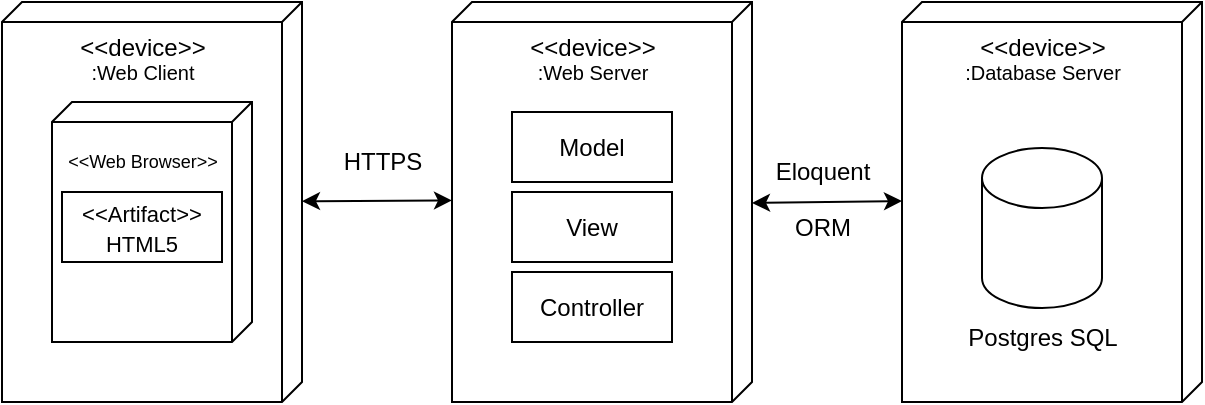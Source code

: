 <mxfile>
    <diagram id="RuVWcQDcicDYVoo3TPwb" name="Page-1">
        <mxGraphModel dx="583" dy="467" grid="1" gridSize="10" guides="1" tooltips="1" connect="1" arrows="1" fold="1" page="1" pageScale="1" pageWidth="850" pageHeight="1100" math="0" shadow="0">
            <root>
                <mxCell id="0"/>
                <mxCell id="1" parent="0"/>
                <mxCell id="2" value="" style="verticalAlign=top;align=left;spacingTop=8;spacingLeft=2;spacingRight=12;shape=cube;size=10;direction=south;fontStyle=4;html=1;whiteSpace=wrap;" parent="1" vertex="1">
                    <mxGeometry x="50" y="40" width="150" height="200" as="geometry"/>
                </mxCell>
                <mxCell id="3" value="" style="verticalAlign=top;align=left;spacingTop=8;spacingLeft=2;spacingRight=12;shape=cube;size=10;direction=south;fontStyle=4;html=1;whiteSpace=wrap;" parent="1" vertex="1">
                    <mxGeometry x="75" y="90" width="100" height="120" as="geometry"/>
                </mxCell>
                <mxCell id="4" value="&lt;font style=&quot;font-size: 11px;&quot;&gt;&amp;lt;&amp;lt;Artifact&amp;gt;&amp;gt;&lt;br&gt;HTML5&lt;/font&gt;" style="html=1;whiteSpace=wrap;" parent="1" vertex="1">
                    <mxGeometry x="80" y="135" width="80" height="35" as="geometry"/>
                </mxCell>
                <mxCell id="5" value="&amp;lt;&amp;lt;device&amp;gt;&amp;gt;" style="text;html=1;align=center;verticalAlign=middle;resizable=0;points=[];autosize=1;strokeColor=none;fillColor=none;" parent="1" vertex="1">
                    <mxGeometry x="75" y="48" width="90" height="30" as="geometry"/>
                </mxCell>
                <mxCell id="6" value="&lt;font style=&quot;font-size: 10px;&quot;&gt;:Web Client&lt;/font&gt;" style="text;html=1;align=center;verticalAlign=middle;resizable=0;points=[];autosize=1;strokeColor=none;fillColor=none;" parent="1" vertex="1">
                    <mxGeometry x="80" y="60" width="80" height="30" as="geometry"/>
                </mxCell>
                <mxCell id="7" value="&amp;lt;&amp;lt;Web Browser&amp;gt;&amp;gt;" style="text;html=1;align=center;verticalAlign=middle;resizable=0;points=[];autosize=1;strokeColor=none;fillColor=none;fontSize=9;" parent="1" vertex="1">
                    <mxGeometry x="70" y="110" width="100" height="20" as="geometry"/>
                </mxCell>
                <mxCell id="8" value="" style="verticalAlign=top;align=left;spacingTop=8;spacingLeft=2;spacingRight=12;shape=cube;size=10;direction=south;fontStyle=4;html=1;whiteSpace=wrap;" parent="1" vertex="1">
                    <mxGeometry x="275" y="40" width="150" height="200" as="geometry"/>
                </mxCell>
                <mxCell id="11" value="&amp;lt;&amp;lt;device&amp;gt;&amp;gt;" style="text;html=1;align=center;verticalAlign=middle;resizable=0;points=[];autosize=1;strokeColor=none;fillColor=none;" parent="1" vertex="1">
                    <mxGeometry x="300" y="48" width="90" height="30" as="geometry"/>
                </mxCell>
                <mxCell id="12" value="&lt;font style=&quot;font-size: 10px;&quot;&gt;:Web Server&lt;/font&gt;" style="text;html=1;align=center;verticalAlign=middle;resizable=0;points=[];autosize=1;strokeColor=none;fillColor=none;" parent="1" vertex="1">
                    <mxGeometry x="305" y="60" width="80" height="30" as="geometry"/>
                </mxCell>
                <mxCell id="14" value="" style="verticalAlign=top;align=left;spacingTop=8;spacingLeft=2;spacingRight=12;shape=cube;size=10;direction=south;fontStyle=4;html=1;whiteSpace=wrap;" parent="1" vertex="1">
                    <mxGeometry x="500" y="40" width="150" height="200" as="geometry"/>
                </mxCell>
                <mxCell id="17" value="&amp;lt;&amp;lt;device&amp;gt;&amp;gt;" style="text;html=1;align=center;verticalAlign=middle;resizable=0;points=[];autosize=1;strokeColor=none;fillColor=none;" parent="1" vertex="1">
                    <mxGeometry x="525" y="48" width="90" height="30" as="geometry"/>
                </mxCell>
                <mxCell id="18" value="&lt;span style=&quot;font-size: 10px;&quot;&gt;:Database Server&lt;/span&gt;" style="text;html=1;align=center;verticalAlign=middle;resizable=0;points=[];autosize=1;strokeColor=none;fillColor=none;" parent="1" vertex="1">
                    <mxGeometry x="520" y="60" width="100" height="30" as="geometry"/>
                </mxCell>
                <mxCell id="20" style="edgeStyle=none;html=1;entryX=0.496;entryY=1;entryDx=0;entryDy=0;entryPerimeter=0;startArrow=classic;startFill=1;" parent="1" source="2" target="8" edge="1">
                    <mxGeometry relative="1" as="geometry"/>
                </mxCell>
                <mxCell id="21" style="edgeStyle=none;html=1;entryX=0.496;entryY=1;entryDx=0;entryDy=0;entryPerimeter=0;startArrow=classic;startFill=1;" parent="1" edge="1">
                    <mxGeometry relative="1" as="geometry">
                        <mxPoint x="425" y="140.5" as="sourcePoint"/>
                        <mxPoint x="500" y="139.5" as="targetPoint"/>
                    </mxGeometry>
                </mxCell>
                <mxCell id="22" value="Model" style="html=1;whiteSpace=wrap;" parent="1" vertex="1">
                    <mxGeometry x="305" y="95" width="80" height="35" as="geometry"/>
                </mxCell>
                <mxCell id="23" value="View" style="html=1;whiteSpace=wrap;" parent="1" vertex="1">
                    <mxGeometry x="305" y="135" width="80" height="35" as="geometry"/>
                </mxCell>
                <mxCell id="24" value="Controller" style="html=1;whiteSpace=wrap;" parent="1" vertex="1">
                    <mxGeometry x="305" y="175" width="80" height="35" as="geometry"/>
                </mxCell>
                <mxCell id="25" value="HTTPS" style="text;html=1;align=center;verticalAlign=middle;resizable=0;points=[];autosize=1;strokeColor=none;fillColor=none;" parent="1" vertex="1">
                    <mxGeometry x="210" y="105" width="60" height="30" as="geometry"/>
                </mxCell>
                <mxCell id="26" value="Eloquent" style="text;html=1;align=center;verticalAlign=middle;resizable=0;points=[];autosize=1;strokeColor=none;fillColor=none;" parent="1" vertex="1">
                    <mxGeometry x="425" y="110" width="70" height="30" as="geometry"/>
                </mxCell>
                <mxCell id="27" value="ORM" style="text;html=1;align=center;verticalAlign=middle;resizable=0;points=[];autosize=1;strokeColor=none;fillColor=none;" parent="1" vertex="1">
                    <mxGeometry x="435" y="138" width="50" height="30" as="geometry"/>
                </mxCell>
                <mxCell id="28" value="" style="shape=cylinder3;whiteSpace=wrap;html=1;boundedLbl=1;backgroundOutline=1;size=15;" parent="1" vertex="1">
                    <mxGeometry x="540" y="113" width="60" height="80" as="geometry"/>
                </mxCell>
                <mxCell id="29" value="Postgres SQL" style="text;html=1;align=center;verticalAlign=middle;resizable=0;points=[];autosize=1;strokeColor=none;fillColor=none;" parent="1" vertex="1">
                    <mxGeometry x="520" y="193" width="100" height="30" as="geometry"/>
                </mxCell>
            </root>
        </mxGraphModel>
    </diagram>
</mxfile>